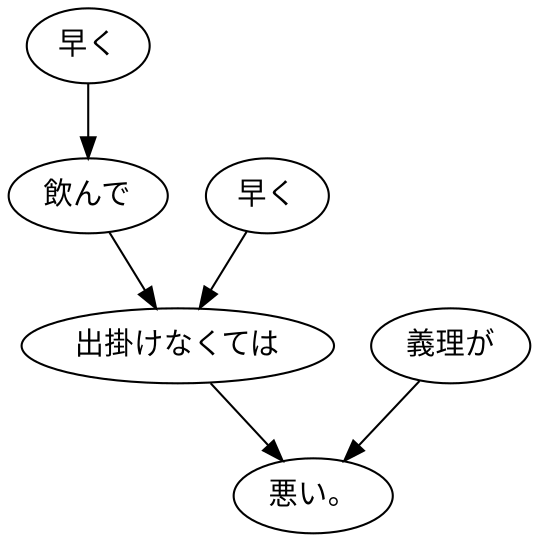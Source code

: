 digraph graph1235 {
	node0 [label="早く"];
	node1 [label="飲んで"];
	node2 [label="早く"];
	node3 [label="出掛けなくては"];
	node4 [label="義理が"];
	node5 [label="悪い。"];
	node0 -> node1;
	node1 -> node3;
	node2 -> node3;
	node3 -> node5;
	node4 -> node5;
}

